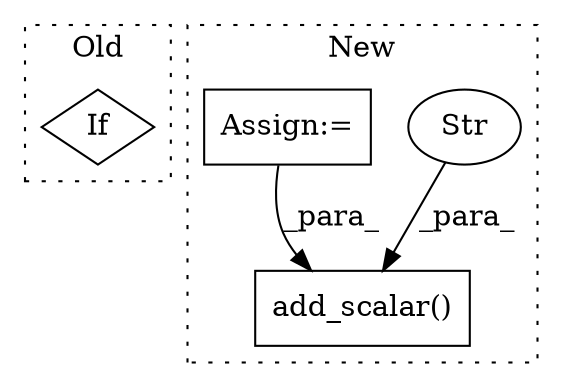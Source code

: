 digraph G {
subgraph cluster0 {
1 [label="If" a="96" s="1672" l="3" shape="diamond"];
label = "Old";
style="dotted";
}
subgraph cluster1 {
2 [label="add_scalar()" a="75" s="3356,3401" l="18,1" shape="box"];
3 [label="Str" a="66" s="3374" l="15" shape="ellipse"];
4 [label="Assign:=" a="68" s="2755" l="3" shape="box"];
label = "New";
style="dotted";
}
3 -> 2 [label="_para_"];
4 -> 2 [label="_para_"];
}